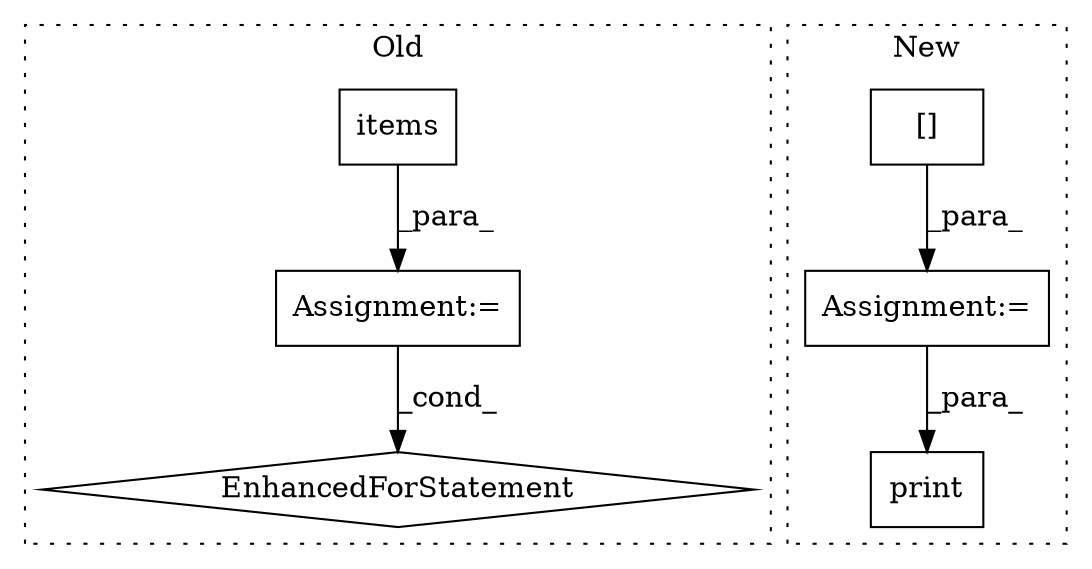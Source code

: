 digraph G {
subgraph cluster0 {
1 [label="items" a="32" s="4263" l="7" shape="box"];
3 [label="Assignment:=" a="7" s="4145,4274" l="57,2" shape="box"];
4 [label="EnhancedForStatement" a="70" s="4145,4274" l="57,2" shape="diamond"];
label = "Old";
style="dotted";
}
subgraph cluster1 {
2 [label="print" a="32" s="4124,4167" l="6,1" shape="box"];
5 [label="Assignment:=" a="7" s="3987" l="1" shape="box"];
6 [label="[]" a="2" s="3988,4016" l="10,1" shape="box"];
label = "New";
style="dotted";
}
1 -> 3 [label="_para_"];
3 -> 4 [label="_cond_"];
5 -> 2 [label="_para_"];
6 -> 5 [label="_para_"];
}
